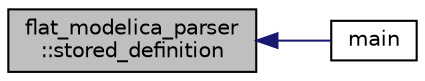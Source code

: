 digraph "flat_modelica_parser::stored_definition"
{
  edge [fontname="Helvetica",fontsize="10",labelfontname="Helvetica",labelfontsize="10"];
  node [fontname="Helvetica",fontsize="10",shape=record];
  rankdir="LR";
  Node5949 [label="flat_modelica_parser\l::stored_definition",height=0.2,width=0.4,color="black", fillcolor="grey75", style="filled", fontcolor="black"];
  Node5949 -> Node5950 [dir="back",color="midnightblue",fontsize="10",style="solid",fontname="Helvetica"];
  Node5950 [label="main",height=0.2,width=0.4,color="black", fillcolor="white", style="filled",URL="$d7/d3c/tools_2xml_2flatmodelicaxml_2test_8cpp.html#a3c04138a5bfe5d72780bb7e82a18e627"];
}
